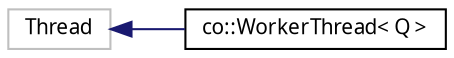 digraph "Graphical Class Hierarchy"
{
  edge [fontname="Sans",fontsize="10",labelfontname="Sans",labelfontsize="10"];
  node [fontname="Sans",fontsize="10",shape=record];
  rankdir="LR";
  Node1 [label="Thread",height=0.2,width=0.4,color="grey75", fillcolor="white", style="filled"];
  Node1 -> Node2 [dir="back",color="midnightblue",fontsize="10",style="solid",fontname="Sans"];
  Node2 [label="co::WorkerThread\< Q \>",height=0.2,width=0.4,color="black", fillcolor="white", style="filled",URL="$classco_1_1WorkerThread.html",tooltip="A worker thread processing items out of a CommandQueue. "];
}
